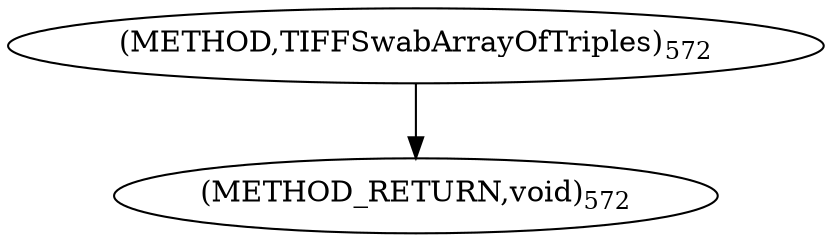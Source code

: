 digraph "TIFFSwabArrayOfTriples" {  
"9230" [label = <(METHOD,TIFFSwabArrayOfTriples)<SUB>572</SUB>> ]
"9233" [label = <(METHOD_RETURN,void)<SUB>572</SUB>> ]
  "9230" -> "9233" 
}
